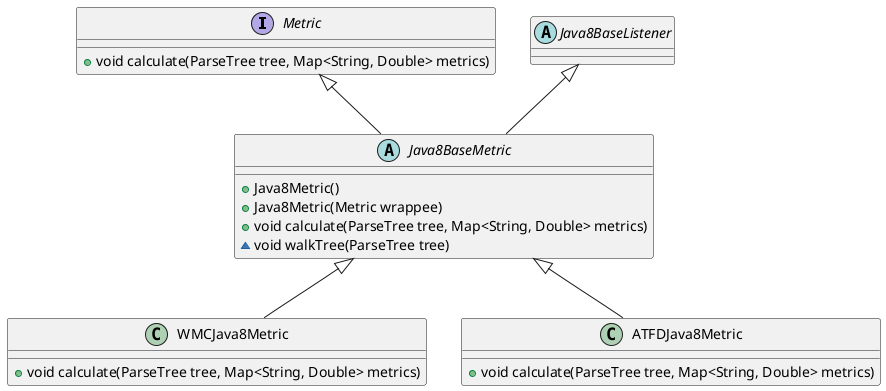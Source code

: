 @startuml decorator

interface Metric{
    + void calculate(ParseTree tree, Map<String, Double> metrics)
}

abstract Java8BaseMetric{
    + Java8Metric()
    + Java8Metric(Metric wrappee)
    + void calculate(ParseTree tree, Map<String, Double> metrics)
    ~ void walkTree(ParseTree tree)
}

abstract Java8BaseListener{

}

class WMCJava8Metric{
    + void calculate(ParseTree tree, Map<String, Double> metrics)
}

class ATFDJava8Metric{
    + void calculate(ParseTree tree, Map<String, Double> metrics)
}

Metric <|-- Java8BaseMetric

Java8BaseListener <|-- Java8BaseMetric

Java8BaseMetric <|-- WMCJava8Metric

Java8BaseMetric <|-- ATFDJava8Metric

@enduml